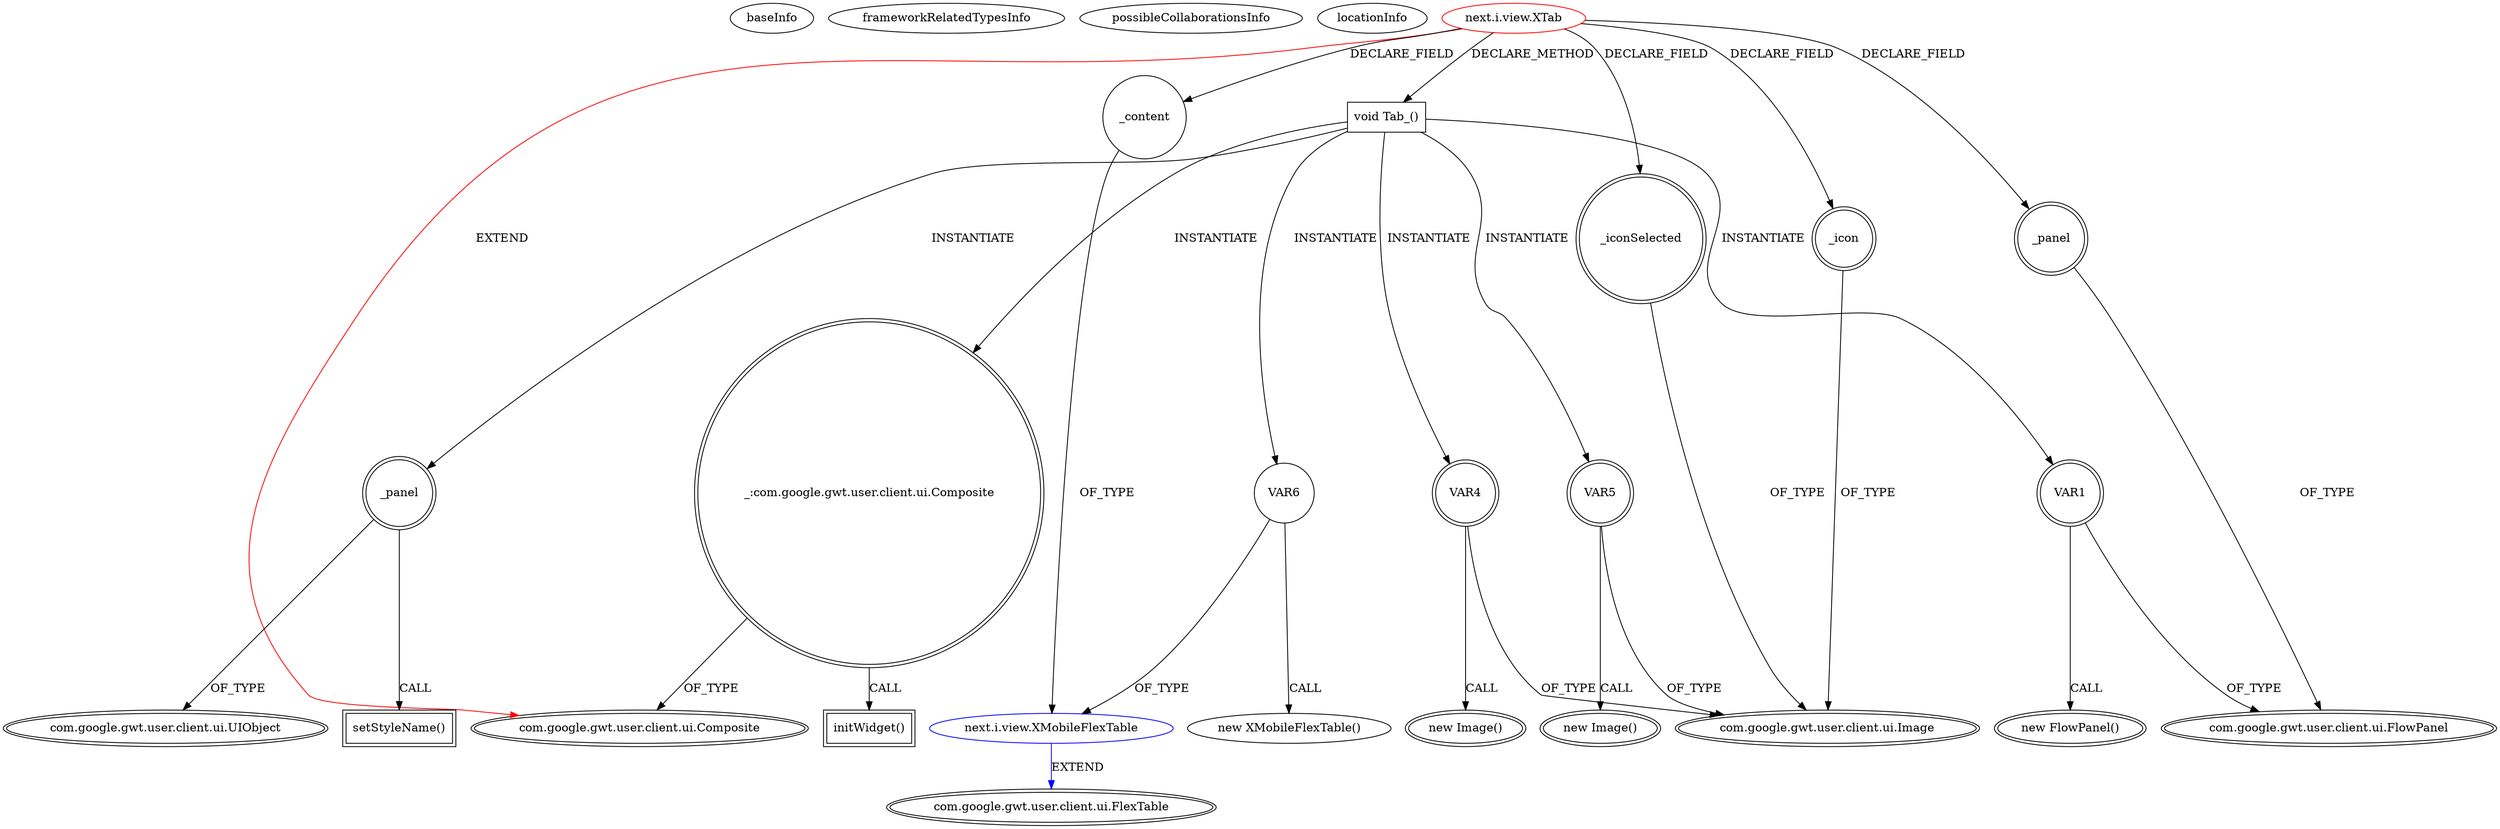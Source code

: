 digraph {
baseInfo[graphId=4182,category="extension_graph",isAnonymous=false,possibleRelation=true]
frameworkRelatedTypesInfo[0="com.google.gwt.user.client.ui.Composite"]
possibleCollaborationsInfo[0="4182~CLIENT_METHOD_DECLARATION-INSTANTIATION-FIELD_DECLARATION-~com.google.gwt.user.client.ui.Composite ~com.google.gwt.user.client.ui.FlexTable ~false~false"]
locationInfo[projectName="nextinterfaces-next",filePath="/nextinterfaces-next/next-master/src/next/i/view/XTab.java",contextSignature="XTab",graphId="4182"]
0[label="next.i.view.XTab",vertexType="ROOT_CLIENT_CLASS_DECLARATION",isFrameworkType=false,color=red]
1[label="com.google.gwt.user.client.ui.Composite",vertexType="FRAMEWORK_CLASS_TYPE",isFrameworkType=true,peripheries=2]
2[label="_content",vertexType="FIELD_DECLARATION",isFrameworkType=false,shape=circle]
3[label="next.i.view.XMobileFlexTable",vertexType="REFERENCE_CLIENT_CLASS_DECLARATION",isFrameworkType=false,color=blue]
4[label="com.google.gwt.user.client.ui.FlexTable",vertexType="FRAMEWORK_CLASS_TYPE",isFrameworkType=true,peripheries=2]
5[label="_icon",vertexType="FIELD_DECLARATION",isFrameworkType=true,peripheries=2,shape=circle]
6[label="com.google.gwt.user.client.ui.Image",vertexType="FRAMEWORK_CLASS_TYPE",isFrameworkType=true,peripheries=2]
7[label="_iconSelected",vertexType="FIELD_DECLARATION",isFrameworkType=true,peripheries=2,shape=circle]
9[label="_panel",vertexType="FIELD_DECLARATION",isFrameworkType=true,peripheries=2,shape=circle]
10[label="com.google.gwt.user.client.ui.FlowPanel",vertexType="FRAMEWORK_CLASS_TYPE",isFrameworkType=true,peripheries=2]
21[label="void Tab_()",vertexType="CLIENT_METHOD_DECLARATION",isFrameworkType=false,shape=box]
23[label="VAR1",vertexType="VARIABLE_EXPRESION",isFrameworkType=true,peripheries=2,shape=circle]
22[label="new FlowPanel()",vertexType="CONSTRUCTOR_CALL",isFrameworkType=true,peripheries=2]
25[label="_panel",vertexType="VARIABLE_EXPRESION",isFrameworkType=true,peripheries=2,shape=circle]
27[label="com.google.gwt.user.client.ui.UIObject",vertexType="FRAMEWORK_CLASS_TYPE",isFrameworkType=true,peripheries=2]
26[label="setStyleName()",vertexType="INSIDE_CALL",isFrameworkType=true,peripheries=2,shape=box]
28[label="_:com.google.gwt.user.client.ui.Composite",vertexType="VARIABLE_EXPRESION",isFrameworkType=true,peripheries=2,shape=circle]
29[label="initWidget()",vertexType="INSIDE_CALL",isFrameworkType=true,peripheries=2,shape=box]
32[label="VAR4",vertexType="VARIABLE_EXPRESION",isFrameworkType=true,peripheries=2,shape=circle]
31[label="new Image()",vertexType="CONSTRUCTOR_CALL",isFrameworkType=true,peripheries=2]
35[label="VAR5",vertexType="VARIABLE_EXPRESION",isFrameworkType=true,peripheries=2,shape=circle]
34[label="new Image()",vertexType="CONSTRUCTOR_CALL",isFrameworkType=true,peripheries=2]
38[label="VAR6",vertexType="VARIABLE_EXPRESION",isFrameworkType=false,shape=circle]
37[label="new XMobileFlexTable()",vertexType="CONSTRUCTOR_CALL",isFrameworkType=false]
0->1[label="EXTEND",color=red]
0->2[label="DECLARE_FIELD"]
3->4[label="EXTEND",color=blue]
2->3[label="OF_TYPE"]
0->5[label="DECLARE_FIELD"]
5->6[label="OF_TYPE"]
0->7[label="DECLARE_FIELD"]
7->6[label="OF_TYPE"]
0->9[label="DECLARE_FIELD"]
9->10[label="OF_TYPE"]
0->21[label="DECLARE_METHOD"]
21->23[label="INSTANTIATE"]
23->10[label="OF_TYPE"]
23->22[label="CALL"]
21->25[label="INSTANTIATE"]
25->27[label="OF_TYPE"]
25->26[label="CALL"]
21->28[label="INSTANTIATE"]
28->1[label="OF_TYPE"]
28->29[label="CALL"]
21->32[label="INSTANTIATE"]
32->6[label="OF_TYPE"]
32->31[label="CALL"]
21->35[label="INSTANTIATE"]
35->6[label="OF_TYPE"]
35->34[label="CALL"]
21->38[label="INSTANTIATE"]
38->3[label="OF_TYPE"]
38->37[label="CALL"]
}
